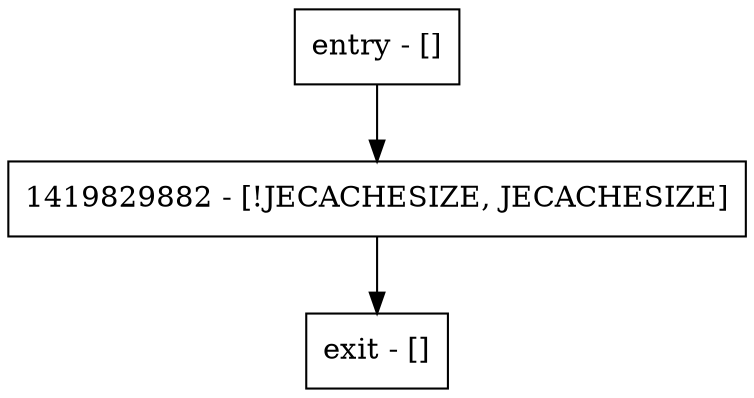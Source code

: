 digraph getCleanedFilesDatabaseEntrySize {
node [shape=record];
entry [label="entry - []"];
exit [label="exit - []"];
1419829882 [label="1419829882 - [!JECACHESIZE, JECACHESIZE]"];
entry;
exit;
entry -> 1419829882;
1419829882 -> exit;
}
